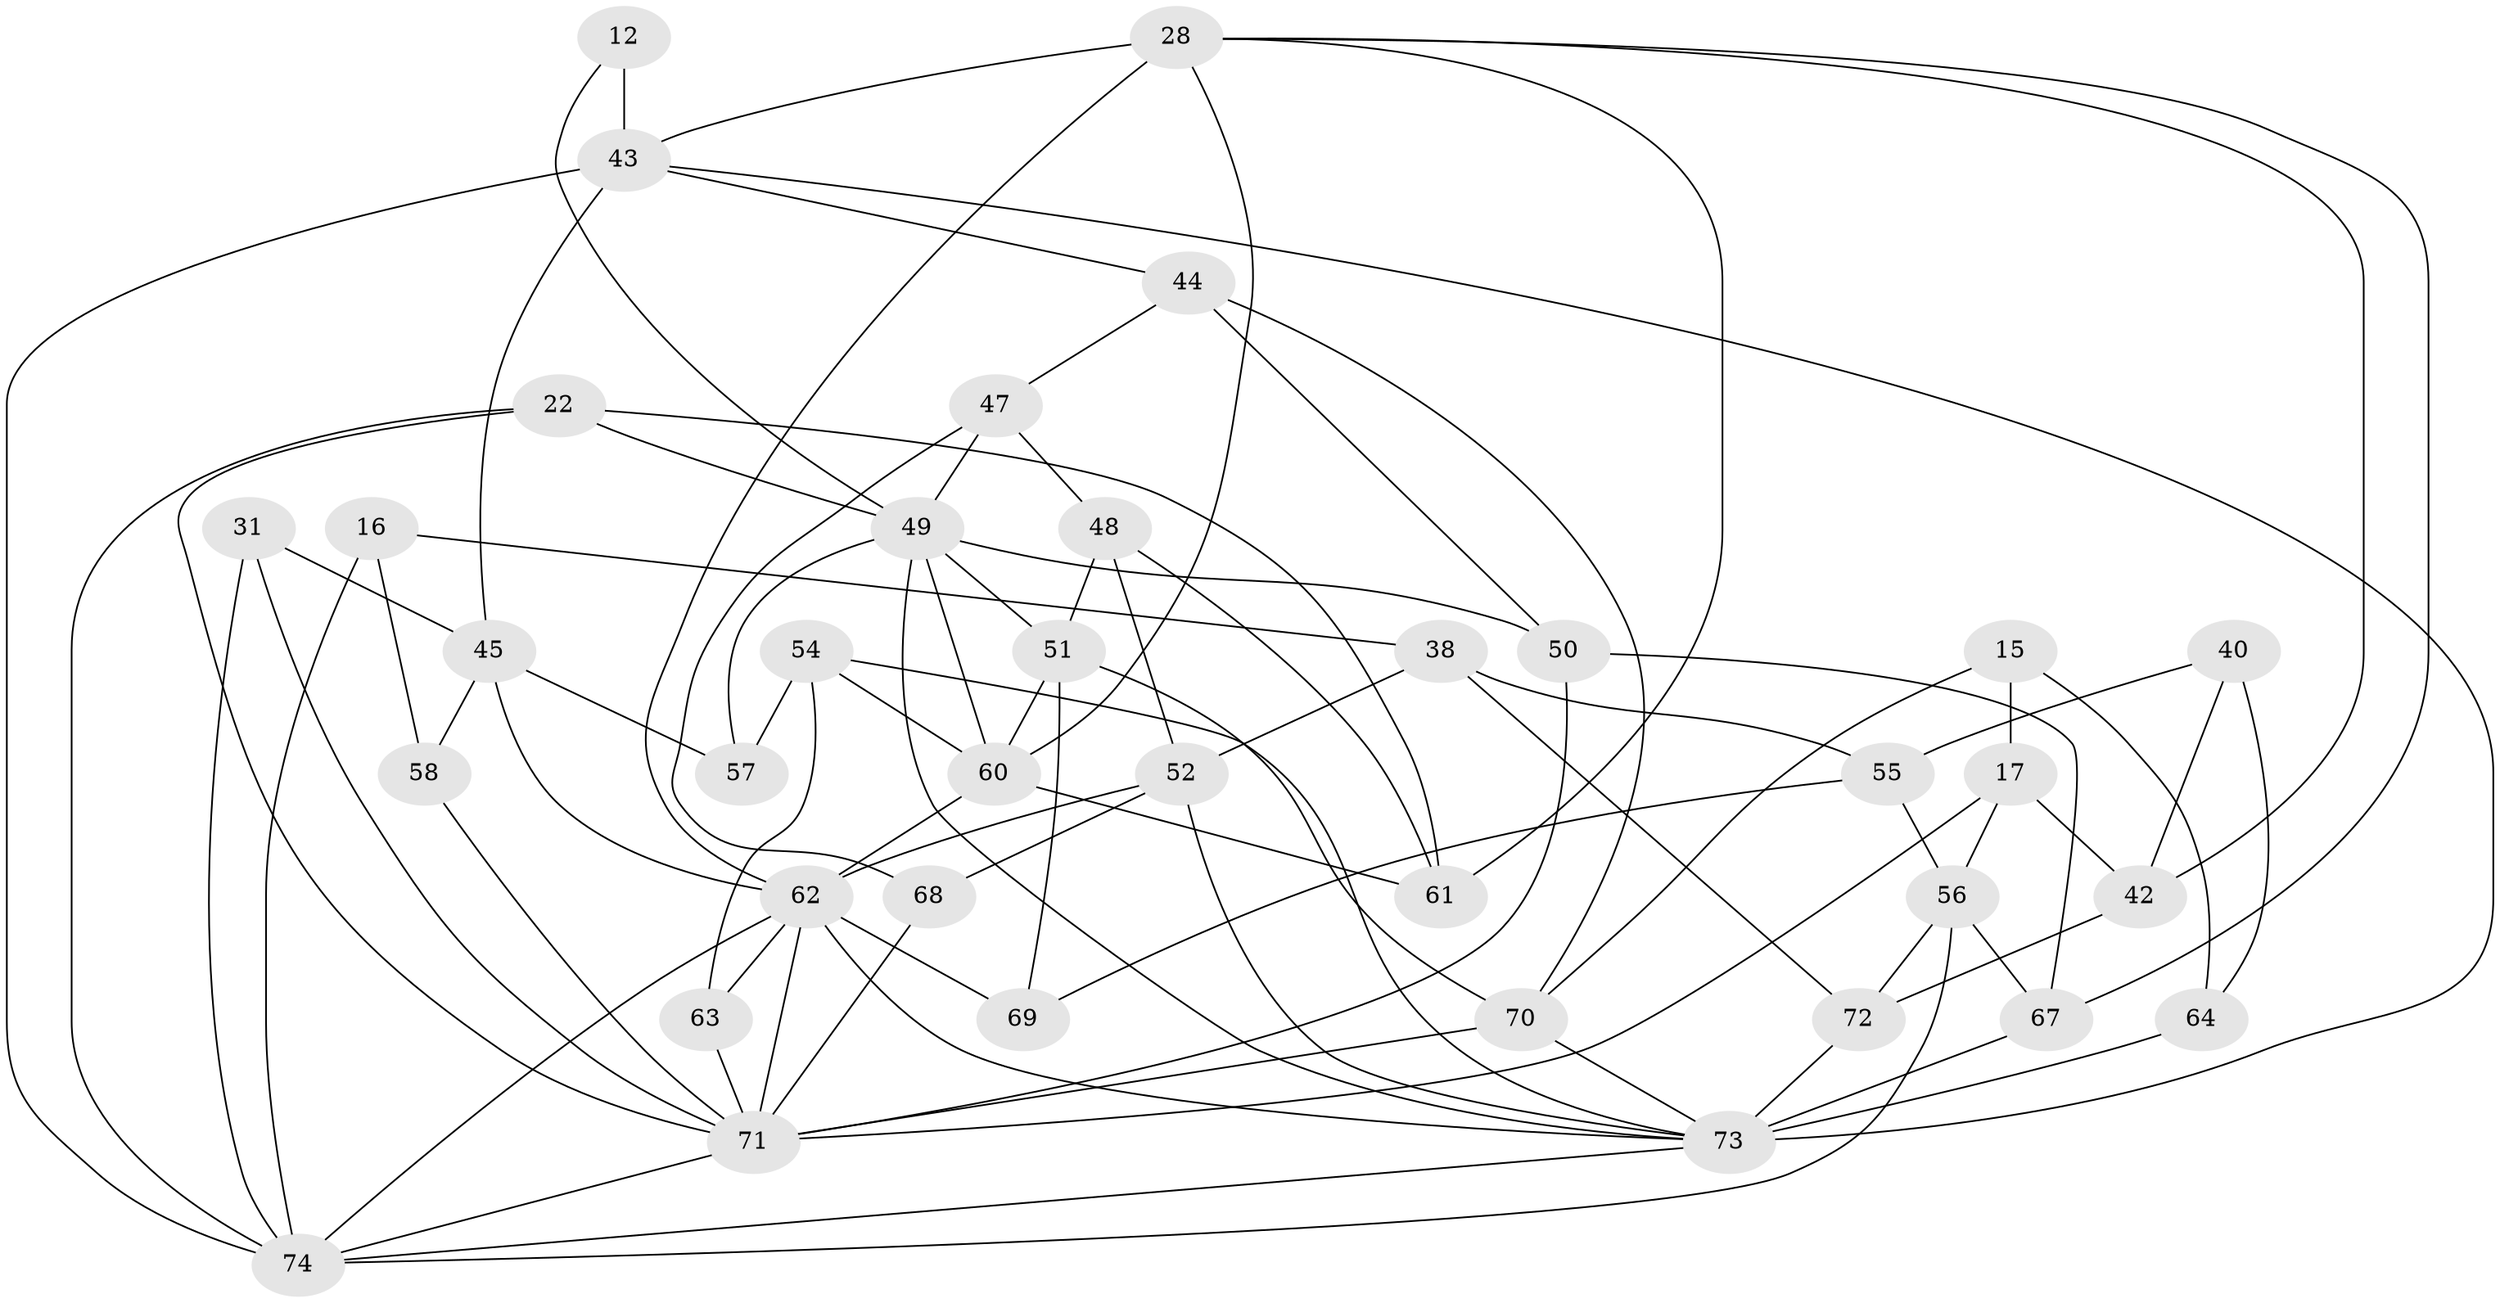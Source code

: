 // original degree distribution, {4: 1.0}
// Generated by graph-tools (version 1.1) at 2025/56/03/09/25 04:56:56]
// undirected, 37 vertices, 86 edges
graph export_dot {
graph [start="1"]
  node [color=gray90,style=filled];
  12;
  15;
  16 [super="+2"];
  17 [super="+13"];
  22 [super="+9"];
  28 [super="+24"];
  31;
  38;
  40;
  42 [super="+18"];
  43 [super="+3+33"];
  44;
  45 [super="+29"];
  47;
  48;
  49 [super="+8+26"];
  50;
  51 [super="+36"];
  52 [super="+41"];
  54 [super="+37"];
  55;
  56 [super="+46"];
  57;
  58;
  60 [super="+35"];
  61;
  62 [super="+23+30+53"];
  63;
  64;
  67;
  68;
  69;
  70 [super="+66"];
  71 [super="+19+65"];
  72;
  73 [super="+20+34"];
  74 [super="+1+32+59"];
  12 -- 43 [weight=3];
  12 -- 49;
  15 -- 17 [weight=2];
  15 -- 64;
  15 -- 70;
  16 -- 58 [weight=2];
  16 -- 38;
  16 -- 74 [weight=3];
  17 -- 42 [weight=2];
  17 -- 56;
  17 -- 71;
  22 -- 61;
  22 -- 74 [weight=2];
  22 -- 71 [weight=2];
  22 -- 49;
  28 -- 61;
  28 -- 43 [weight=2];
  28 -- 67;
  28 -- 42;
  28 -- 60;
  28 -- 62 [weight=2];
  31 -- 74;
  31 -- 71 [weight=2];
  31 -- 45;
  38 -- 72;
  38 -- 55;
  38 -- 52;
  40 -- 64;
  40 -- 55;
  40 -- 42 [weight=2];
  42 -- 72;
  43 -- 73 [weight=2];
  43 -- 74;
  43 -- 44;
  43 -- 45;
  44 -- 70;
  44 -- 50;
  44 -- 47;
  45 -- 57;
  45 -- 58;
  45 -- 62 [weight=2];
  47 -- 48;
  47 -- 68;
  47 -- 49;
  48 -- 51;
  48 -- 52;
  48 -- 61;
  49 -- 50;
  49 -- 60;
  49 -- 51;
  49 -- 57;
  49 -- 73;
  50 -- 67;
  50 -- 71;
  51 -- 69 [weight=2];
  51 -- 70;
  51 -- 60;
  52 -- 68;
  52 -- 73;
  52 -- 62 [weight=2];
  54 -- 63 [weight=2];
  54 -- 57 [weight=2];
  54 -- 60;
  54 -- 73;
  55 -- 56;
  55 -- 69;
  56 -- 74 [weight=2];
  56 -- 67;
  56 -- 72;
  58 -- 71;
  60 -- 61;
  60 -- 62;
  62 -- 71;
  62 -- 73;
  62 -- 69;
  62 -- 74 [weight=3];
  62 -- 63;
  63 -- 71;
  64 -- 73 [weight=2];
  67 -- 73;
  68 -- 71 [weight=2];
  70 -- 73;
  70 -- 71 [weight=2];
  71 -- 74;
  72 -- 73;
  73 -- 74;
}
